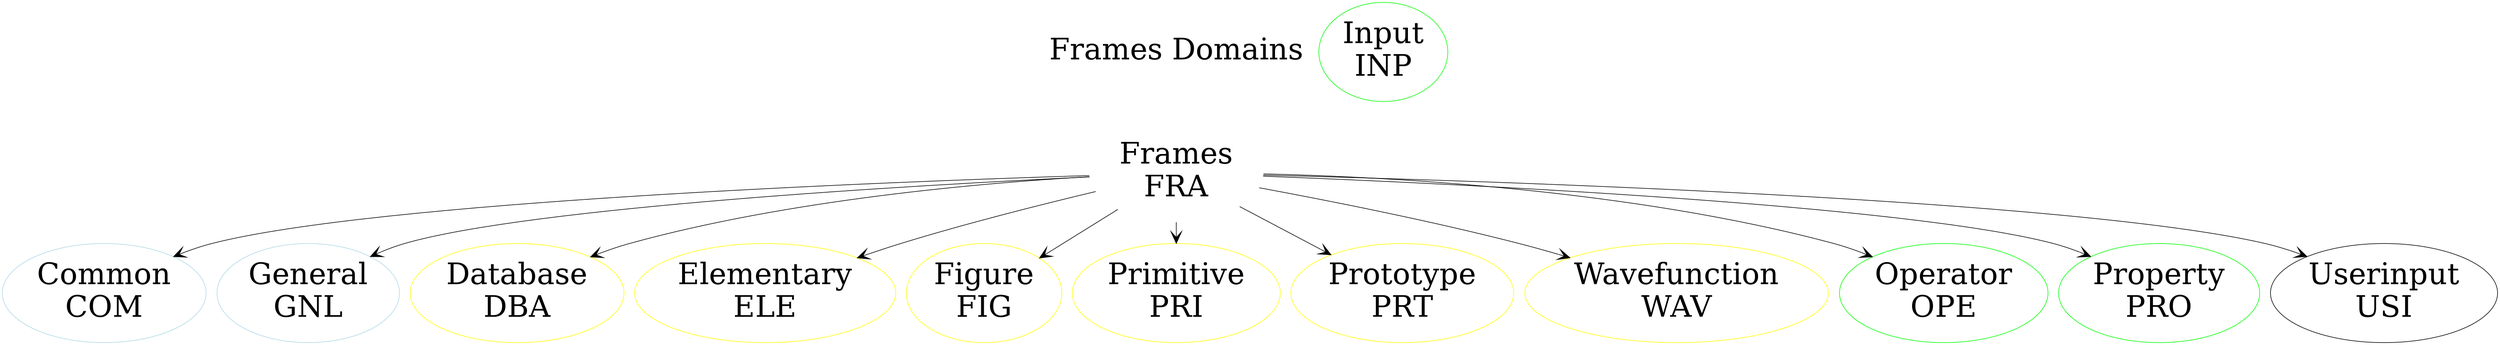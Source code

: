 	digraph Frames {
		size="40,15";
		node [fontsize=50];
		edge [arrowhead = "vee", arrowsize = "2.0", style="solid", taillabel = ""];

	    Title [label = "Frames Domains" shape="record" color="white", style=filled];

	    "Frames\nFRA" [color=white];
	    "Common\nCOM" [color=lightblue];
	    "General\nGNL" [color=lightblue];

	    "Database\nDBA" [color=yellow];
	    "Elementary\nELE" [color=yellow]; 
	    "Figure\nFIG" [color=yellow];
	    "Primitive\nPRI" [color=yellow];
	    "Prototype\nPRT" [color=yellow];
	    "Wavefunction\nWAV" [color=yellow];

	    "Input\nINP" [color=green];
	    "Operator\nOPE" [color=green];
	    "Property\nPRO" [color=green];

    		Title -> "Frames\nFRA"  [style="invis"];

		"Frames\nFRA" -> "Common\nCOM";
		"Frames\nFRA" -> "General\nGNL";

		"Frames\nFRA" -> "Database\nDBA" ;
		"Frames\nFRA" -> "Elementary\nELE";
		"Frames\nFRA" -> "Figure\nFIG";
		"Frames\nFRA" -> "Prototype\nPRT";
		"Frames\nFRA" -> "Primitive\nPRI";
		"Frames\nFRA" -> "Wavefunction\nWAV";

		"Frames\nFRA" -> "Userinput\nUSI";
		"Frames\nFRA" -> "Operator\nOPE";
		"Frames\nFRA" -> "Property\nPRO";
		}

